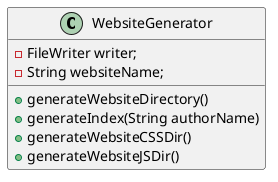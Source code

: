 @startuml

class WebsiteGenerator {
    -FileWriter writer;
    -String websiteName;

    +generateWebsiteDirectory()
    +generateIndex(String authorName)
    +generateWebsiteCSSDir()
    +generateWebsiteJSDir()
}

@enduml